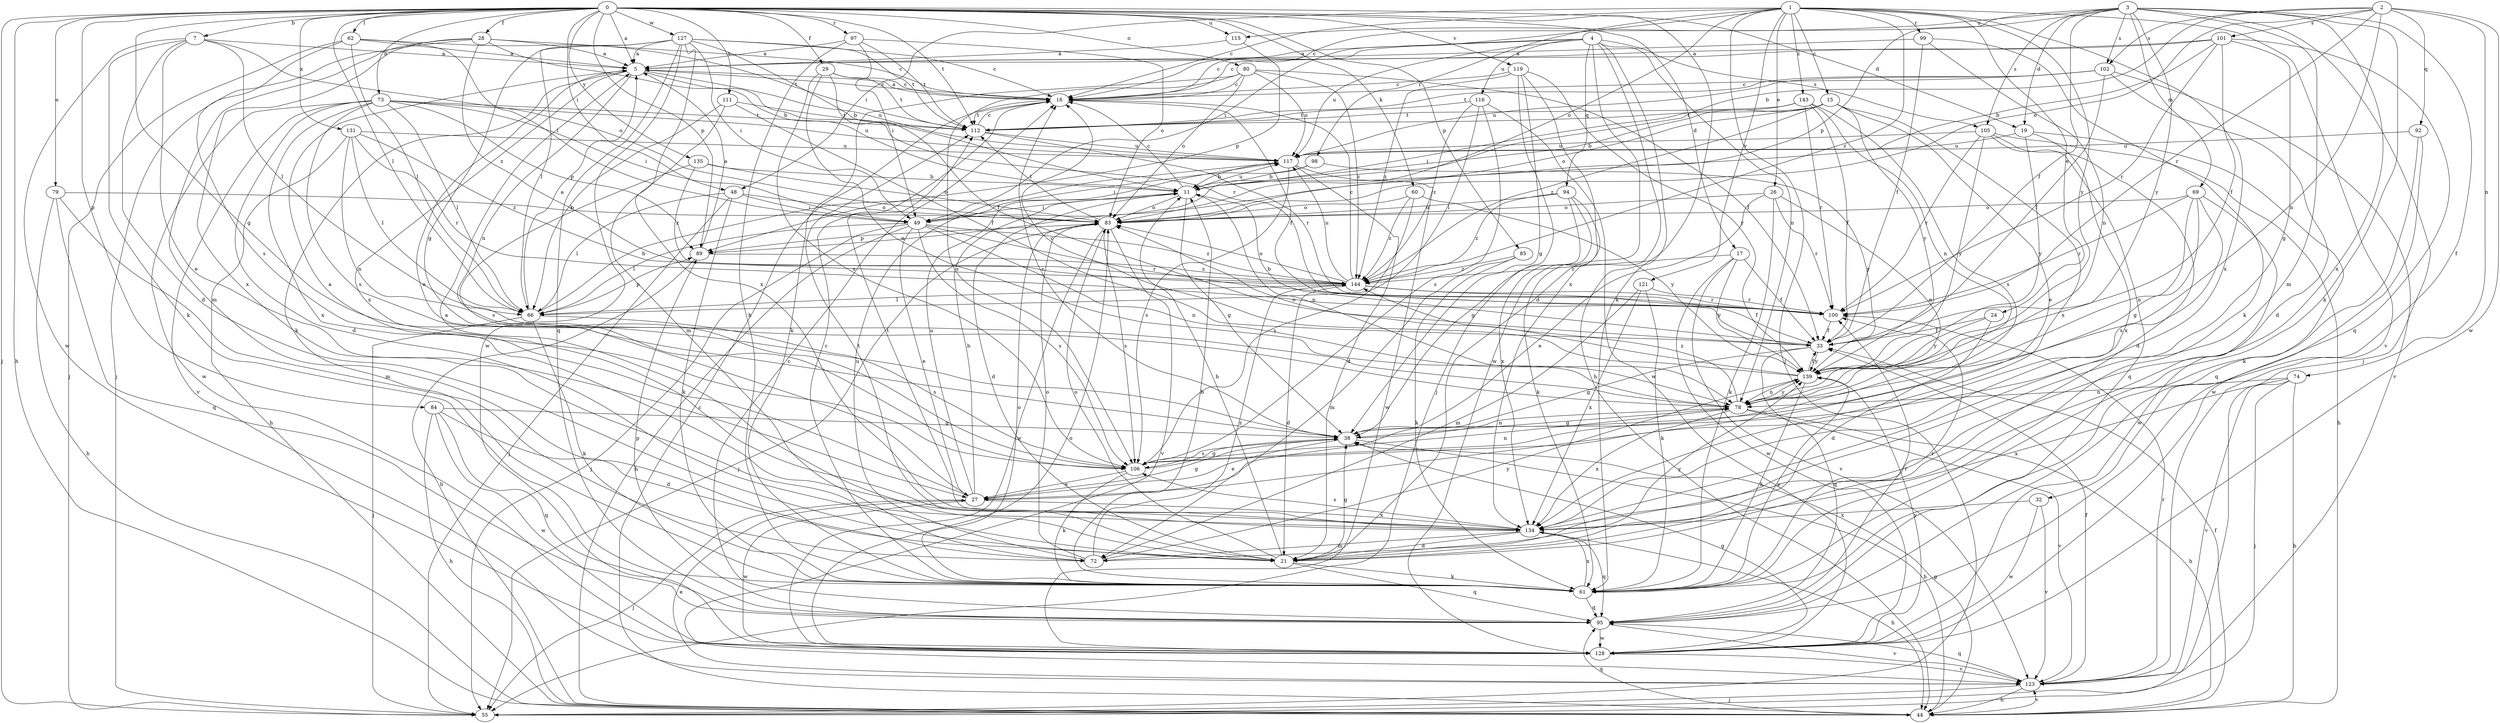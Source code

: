 strict digraph  {
0;
1;
2;
3;
4;
5;
7;
11;
15;
16;
17;
19;
21;
24;
26;
27;
28;
29;
32;
33;
38;
44;
48;
49;
55;
60;
61;
62;
66;
69;
72;
73;
74;
78;
79;
80;
83;
84;
85;
89;
92;
94;
95;
97;
98;
99;
100;
101;
102;
105;
106;
111;
112;
115;
116;
117;
119;
121;
123;
127;
128;
131;
134;
135;
139;
143;
144;
0 -> 5  [label=a];
0 -> 7  [label=b];
0 -> 17  [label=d];
0 -> 19  [label=d];
0 -> 28  [label=f];
0 -> 29  [label=f];
0 -> 38  [label=g];
0 -> 44  [label=h];
0 -> 48  [label=i];
0 -> 55  [label=j];
0 -> 60  [label=k];
0 -> 61  [label=k];
0 -> 62  [label=l];
0 -> 66  [label=l];
0 -> 73  [label=n];
0 -> 79  [label=o];
0 -> 80  [label=o];
0 -> 84  [label=p];
0 -> 85  [label=p];
0 -> 89  [label=p];
0 -> 97  [label=r];
0 -> 111  [label=t];
0 -> 112  [label=t];
0 -> 115  [label=u];
0 -> 119  [label=v];
0 -> 127  [label=w];
0 -> 131  [label=x];
0 -> 135  [label=y];
1 -> 15  [label=c];
1 -> 16  [label=c];
1 -> 24  [label=e];
1 -> 26  [label=e];
1 -> 48  [label=i];
1 -> 49  [label=i];
1 -> 55  [label=j];
1 -> 83  [label=o];
1 -> 98  [label=r];
1 -> 99  [label=r];
1 -> 121  [label=v];
1 -> 123  [label=v];
1 -> 134  [label=x];
1 -> 139  [label=y];
1 -> 143  [label=z];
1 -> 144  [label=z];
2 -> 11  [label=b];
2 -> 74  [label=n];
2 -> 78  [label=n];
2 -> 83  [label=o];
2 -> 92  [label=q];
2 -> 100  [label=r];
2 -> 101  [label=s];
2 -> 102  [label=s];
2 -> 128  [label=w];
3 -> 16  [label=c];
3 -> 19  [label=d];
3 -> 32  [label=f];
3 -> 33  [label=f];
3 -> 55  [label=j];
3 -> 61  [label=k];
3 -> 69  [label=m];
3 -> 72  [label=m];
3 -> 89  [label=p];
3 -> 102  [label=s];
3 -> 105  [label=s];
3 -> 115  [label=u];
3 -> 134  [label=x];
3 -> 139  [label=y];
4 -> 5  [label=a];
4 -> 16  [label=c];
4 -> 21  [label=d];
4 -> 44  [label=h];
4 -> 78  [label=n];
4 -> 94  [label=q];
4 -> 105  [label=s];
4 -> 116  [label=u];
4 -> 117  [label=u];
4 -> 134  [label=x];
5 -> 16  [label=c];
5 -> 27  [label=e];
5 -> 61  [label=k];
5 -> 78  [label=n];
5 -> 100  [label=r];
5 -> 117  [label=u];
5 -> 134  [label=x];
7 -> 5  [label=a];
7 -> 21  [label=d];
7 -> 27  [label=e];
7 -> 61  [label=k];
7 -> 66  [label=l];
7 -> 83  [label=o];
7 -> 128  [label=w];
11 -> 16  [label=c];
11 -> 21  [label=d];
11 -> 38  [label=g];
11 -> 49  [label=i];
11 -> 78  [label=n];
11 -> 83  [label=o];
11 -> 117  [label=u];
15 -> 11  [label=b];
15 -> 27  [label=e];
15 -> 83  [label=o];
15 -> 112  [label=t];
15 -> 134  [label=x];
15 -> 139  [label=y];
15 -> 144  [label=z];
16 -> 5  [label=a];
16 -> 33  [label=f];
16 -> 112  [label=t];
17 -> 33  [label=f];
17 -> 123  [label=v];
17 -> 128  [label=w];
17 -> 139  [label=y];
17 -> 144  [label=z];
19 -> 95  [label=q];
19 -> 117  [label=u];
19 -> 134  [label=x];
19 -> 139  [label=y];
21 -> 5  [label=a];
21 -> 11  [label=b];
21 -> 38  [label=g];
21 -> 61  [label=k];
21 -> 83  [label=o];
21 -> 95  [label=q];
21 -> 112  [label=t];
21 -> 139  [label=y];
24 -> 21  [label=d];
24 -> 33  [label=f];
24 -> 139  [label=y];
26 -> 27  [label=e];
26 -> 61  [label=k];
26 -> 78  [label=n];
26 -> 83  [label=o];
26 -> 100  [label=r];
27 -> 5  [label=a];
27 -> 11  [label=b];
27 -> 38  [label=g];
27 -> 55  [label=j];
27 -> 117  [label=u];
27 -> 128  [label=w];
27 -> 134  [label=x];
28 -> 5  [label=a];
28 -> 11  [label=b];
28 -> 16  [label=c];
28 -> 55  [label=j];
28 -> 72  [label=m];
28 -> 134  [label=x];
28 -> 144  [label=z];
29 -> 16  [label=c];
29 -> 33  [label=f];
29 -> 78  [label=n];
29 -> 106  [label=s];
29 -> 112  [label=t];
32 -> 123  [label=v];
32 -> 128  [label=w];
32 -> 134  [label=x];
33 -> 11  [label=b];
33 -> 38  [label=g];
33 -> 95  [label=q];
33 -> 139  [label=y];
38 -> 16  [label=c];
38 -> 27  [label=e];
38 -> 44  [label=h];
38 -> 78  [label=n];
38 -> 106  [label=s];
44 -> 16  [label=c];
44 -> 33  [label=f];
44 -> 38  [label=g];
44 -> 95  [label=q];
44 -> 123  [label=v];
48 -> 49  [label=i];
48 -> 55  [label=j];
48 -> 61  [label=k];
48 -> 66  [label=l];
48 -> 83  [label=o];
49 -> 27  [label=e];
49 -> 44  [label=h];
49 -> 55  [label=j];
49 -> 66  [label=l];
49 -> 78  [label=n];
49 -> 100  [label=r];
49 -> 106  [label=s];
49 -> 144  [label=z];
60 -> 83  [label=o];
60 -> 106  [label=s];
60 -> 139  [label=y];
60 -> 144  [label=z];
61 -> 11  [label=b];
61 -> 16  [label=c];
61 -> 83  [label=o];
61 -> 95  [label=q];
61 -> 100  [label=r];
61 -> 134  [label=x];
61 -> 139  [label=y];
62 -> 5  [label=a];
62 -> 49  [label=i];
62 -> 55  [label=j];
62 -> 66  [label=l];
62 -> 106  [label=s];
62 -> 112  [label=t];
66 -> 5  [label=a];
66 -> 11  [label=b];
66 -> 55  [label=j];
66 -> 61  [label=k];
66 -> 89  [label=p];
66 -> 106  [label=s];
69 -> 38  [label=g];
69 -> 78  [label=n];
69 -> 83  [label=o];
69 -> 100  [label=r];
69 -> 106  [label=s];
69 -> 128  [label=w];
72 -> 83  [label=o];
72 -> 117  [label=u];
72 -> 139  [label=y];
72 -> 144  [label=z];
73 -> 21  [label=d];
73 -> 49  [label=i];
73 -> 66  [label=l];
73 -> 89  [label=p];
73 -> 106  [label=s];
73 -> 112  [label=t];
73 -> 117  [label=u];
73 -> 123  [label=v];
73 -> 128  [label=w];
73 -> 134  [label=x];
74 -> 44  [label=h];
74 -> 55  [label=j];
74 -> 78  [label=n];
74 -> 123  [label=v];
74 -> 134  [label=x];
78 -> 38  [label=g];
78 -> 44  [label=h];
78 -> 123  [label=v];
78 -> 134  [label=x];
78 -> 139  [label=y];
78 -> 144  [label=z];
79 -> 44  [label=h];
79 -> 72  [label=m];
79 -> 83  [label=o];
79 -> 95  [label=q];
80 -> 16  [label=c];
80 -> 33  [label=f];
80 -> 61  [label=k];
80 -> 83  [label=o];
80 -> 106  [label=s];
80 -> 117  [label=u];
80 -> 144  [label=z];
83 -> 55  [label=j];
83 -> 89  [label=p];
83 -> 106  [label=s];
83 -> 112  [label=t];
83 -> 123  [label=v];
83 -> 128  [label=w];
84 -> 21  [label=d];
84 -> 38  [label=g];
84 -> 44  [label=h];
84 -> 95  [label=q];
84 -> 128  [label=w];
85 -> 61  [label=k];
85 -> 72  [label=m];
85 -> 144  [label=z];
89 -> 5  [label=a];
89 -> 44  [label=h];
89 -> 144  [label=z];
92 -> 61  [label=k];
92 -> 117  [label=u];
92 -> 128  [label=w];
94 -> 38  [label=g];
94 -> 61  [label=k];
94 -> 83  [label=o];
94 -> 134  [label=x];
94 -> 144  [label=z];
95 -> 16  [label=c];
95 -> 89  [label=p];
95 -> 100  [label=r];
95 -> 123  [label=v];
95 -> 128  [label=w];
97 -> 5  [label=a];
97 -> 49  [label=i];
97 -> 61  [label=k];
97 -> 83  [label=o];
97 -> 112  [label=t];
98 -> 11  [label=b];
98 -> 49  [label=i];
98 -> 139  [label=y];
99 -> 5  [label=a];
99 -> 33  [label=f];
99 -> 61  [label=k];
99 -> 78  [label=n];
100 -> 33  [label=f];
101 -> 5  [label=a];
101 -> 11  [label=b];
101 -> 16  [label=c];
101 -> 33  [label=f];
101 -> 38  [label=g];
101 -> 95  [label=q];
101 -> 100  [label=r];
102 -> 16  [label=c];
102 -> 21  [label=d];
102 -> 33  [label=f];
102 -> 112  [label=t];
102 -> 117  [label=u];
102 -> 123  [label=v];
105 -> 21  [label=d];
105 -> 44  [label=h];
105 -> 95  [label=q];
105 -> 100  [label=r];
105 -> 117  [label=u];
105 -> 139  [label=y];
106 -> 27  [label=e];
106 -> 38  [label=g];
106 -> 61  [label=k];
106 -> 78  [label=n];
111 -> 33  [label=f];
111 -> 66  [label=l];
111 -> 72  [label=m];
111 -> 112  [label=t];
112 -> 16  [label=c];
112 -> 100  [label=r];
112 -> 117  [label=u];
115 -> 5  [label=a];
115 -> 89  [label=p];
116 -> 66  [label=l];
116 -> 106  [label=s];
116 -> 112  [label=t];
116 -> 128  [label=w];
116 -> 144  [label=z];
117 -> 11  [label=b];
117 -> 21  [label=d];
117 -> 106  [label=s];
117 -> 128  [label=w];
119 -> 16  [label=c];
119 -> 38  [label=g];
119 -> 55  [label=j];
119 -> 128  [label=w];
119 -> 139  [label=y];
119 -> 144  [label=z];
121 -> 61  [label=k];
121 -> 72  [label=m];
121 -> 100  [label=r];
121 -> 134  [label=x];
123 -> 27  [label=e];
123 -> 33  [label=f];
123 -> 44  [label=h];
123 -> 55  [label=j];
123 -> 95  [label=q];
123 -> 100  [label=r];
127 -> 5  [label=a];
127 -> 11  [label=b];
127 -> 16  [label=c];
127 -> 38  [label=g];
127 -> 49  [label=i];
127 -> 66  [label=l];
127 -> 95  [label=q];
127 -> 112  [label=t];
127 -> 128  [label=w];
127 -> 134  [label=x];
128 -> 38  [label=g];
128 -> 83  [label=o];
128 -> 123  [label=v];
128 -> 139  [label=y];
131 -> 44  [label=h];
131 -> 66  [label=l];
131 -> 78  [label=n];
131 -> 100  [label=r];
131 -> 117  [label=u];
131 -> 144  [label=z];
134 -> 21  [label=d];
134 -> 44  [label=h];
134 -> 72  [label=m];
134 -> 95  [label=q];
134 -> 106  [label=s];
134 -> 112  [label=t];
135 -> 11  [label=b];
135 -> 83  [label=o];
135 -> 106  [label=s];
135 -> 144  [label=z];
139 -> 16  [label=c];
139 -> 33  [label=f];
139 -> 61  [label=k];
139 -> 78  [label=n];
139 -> 83  [label=o];
143 -> 33  [label=f];
143 -> 49  [label=i];
143 -> 78  [label=n];
143 -> 100  [label=r];
143 -> 106  [label=s];
143 -> 112  [label=t];
144 -> 16  [label=c];
144 -> 21  [label=d];
144 -> 33  [label=f];
144 -> 66  [label=l];
144 -> 83  [label=o];
144 -> 100  [label=r];
144 -> 117  [label=u];
}
